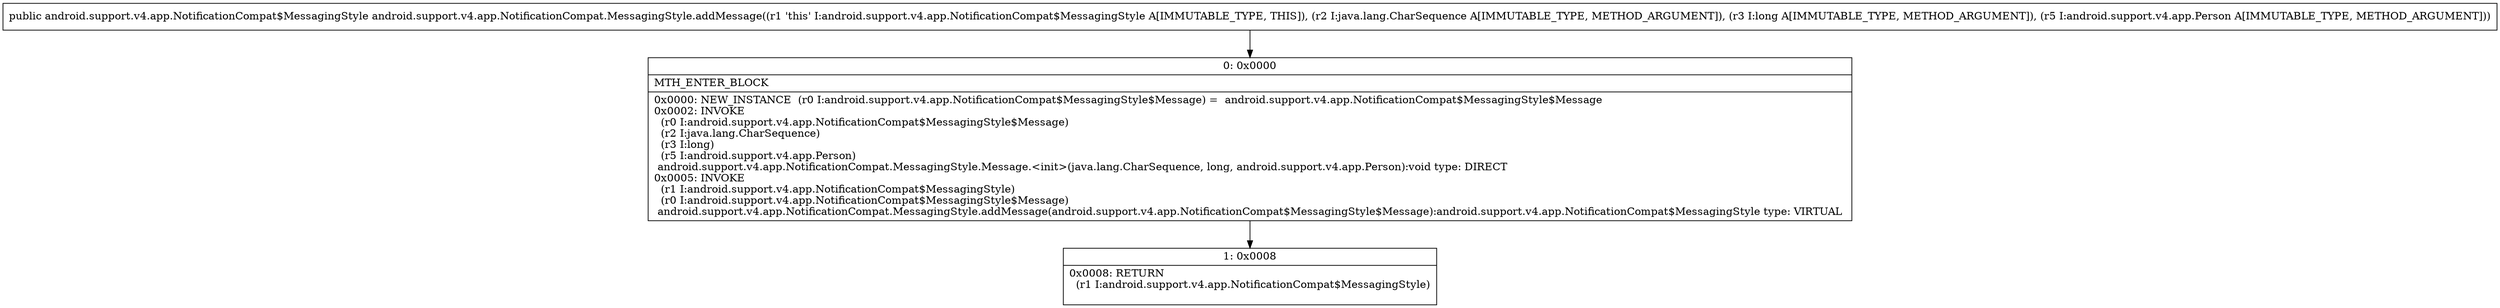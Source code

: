 digraph "CFG forandroid.support.v4.app.NotificationCompat.MessagingStyle.addMessage(Ljava\/lang\/CharSequence;JLandroid\/support\/v4\/app\/Person;)Landroid\/support\/v4\/app\/NotificationCompat$MessagingStyle;" {
Node_0 [shape=record,label="{0\:\ 0x0000|MTH_ENTER_BLOCK\l|0x0000: NEW_INSTANCE  (r0 I:android.support.v4.app.NotificationCompat$MessagingStyle$Message) =  android.support.v4.app.NotificationCompat$MessagingStyle$Message \l0x0002: INVOKE  \l  (r0 I:android.support.v4.app.NotificationCompat$MessagingStyle$Message)\l  (r2 I:java.lang.CharSequence)\l  (r3 I:long)\l  (r5 I:android.support.v4.app.Person)\l android.support.v4.app.NotificationCompat.MessagingStyle.Message.\<init\>(java.lang.CharSequence, long, android.support.v4.app.Person):void type: DIRECT \l0x0005: INVOKE  \l  (r1 I:android.support.v4.app.NotificationCompat$MessagingStyle)\l  (r0 I:android.support.v4.app.NotificationCompat$MessagingStyle$Message)\l android.support.v4.app.NotificationCompat.MessagingStyle.addMessage(android.support.v4.app.NotificationCompat$MessagingStyle$Message):android.support.v4.app.NotificationCompat$MessagingStyle type: VIRTUAL \l}"];
Node_1 [shape=record,label="{1\:\ 0x0008|0x0008: RETURN  \l  (r1 I:android.support.v4.app.NotificationCompat$MessagingStyle)\l \l}"];
MethodNode[shape=record,label="{public android.support.v4.app.NotificationCompat$MessagingStyle android.support.v4.app.NotificationCompat.MessagingStyle.addMessage((r1 'this' I:android.support.v4.app.NotificationCompat$MessagingStyle A[IMMUTABLE_TYPE, THIS]), (r2 I:java.lang.CharSequence A[IMMUTABLE_TYPE, METHOD_ARGUMENT]), (r3 I:long A[IMMUTABLE_TYPE, METHOD_ARGUMENT]), (r5 I:android.support.v4.app.Person A[IMMUTABLE_TYPE, METHOD_ARGUMENT])) }"];
MethodNode -> Node_0;
Node_0 -> Node_1;
}

